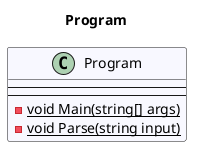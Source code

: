 @startuml Program
title Program
class Program #GhostWhite {
---
---
- {static} void Main(string[] args)
- {static} void Parse(string input)
}
@enduml

